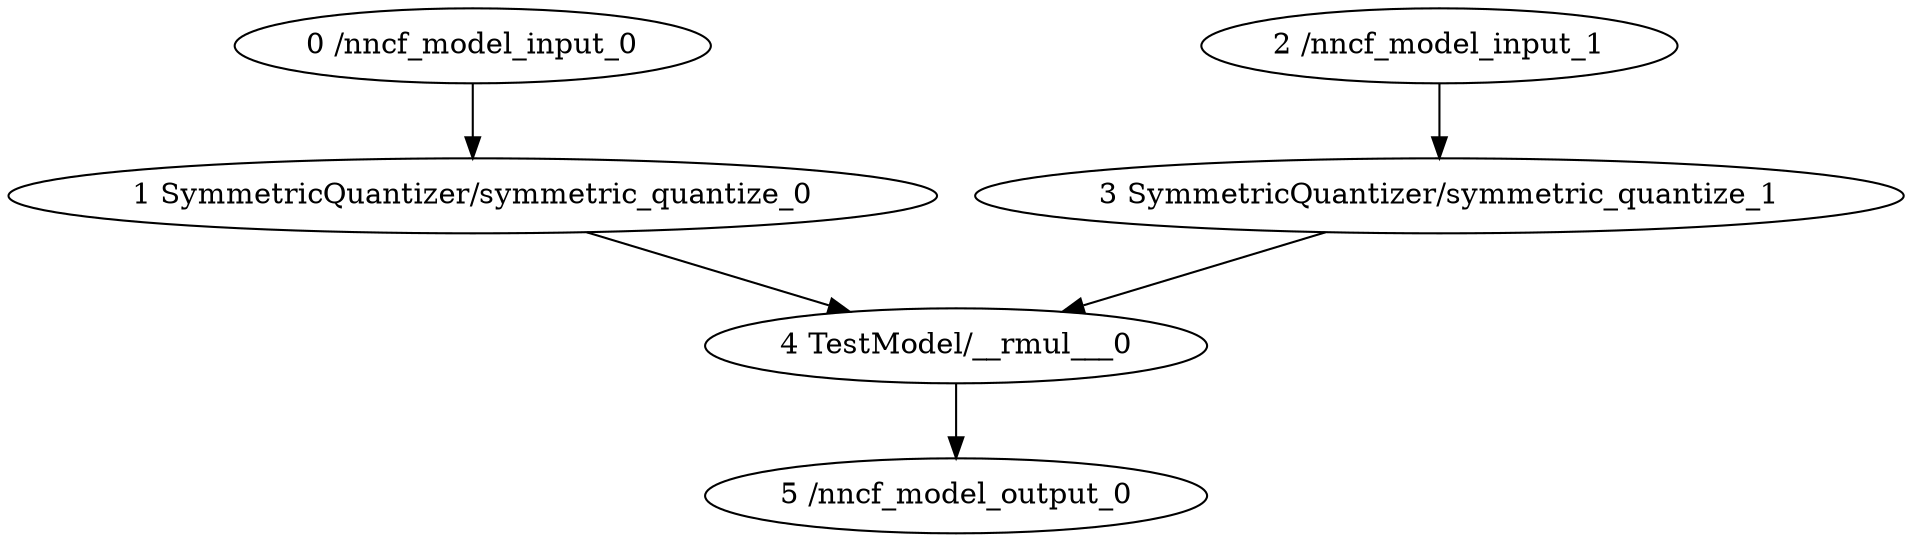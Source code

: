 strict digraph  {
"0 /nncf_model_input_0" [id=0, scope="", type=nncf_model_input];
"1 SymmetricQuantizer/symmetric_quantize_0" [id=1, scope=SymmetricQuantizer, type=symmetric_quantize];
"2 /nncf_model_input_1" [id=2, scope="", type=nncf_model_input];
"3 SymmetricQuantizer/symmetric_quantize_1" [id=3, scope=SymmetricQuantizer, type=symmetric_quantize];
"4 TestModel/__rmul___0" [id=4, scope=TestModel, type=__rmul__];
"5 /nncf_model_output_0" [id=5, scope="", type=nncf_model_output];
"0 /nncf_model_input_0" -> "1 SymmetricQuantizer/symmetric_quantize_0";
"1 SymmetricQuantizer/symmetric_quantize_0" -> "4 TestModel/__rmul___0";
"2 /nncf_model_input_1" -> "3 SymmetricQuantizer/symmetric_quantize_1";
"3 SymmetricQuantizer/symmetric_quantize_1" -> "4 TestModel/__rmul___0";
"4 TestModel/__rmul___0" -> "5 /nncf_model_output_0";
}
